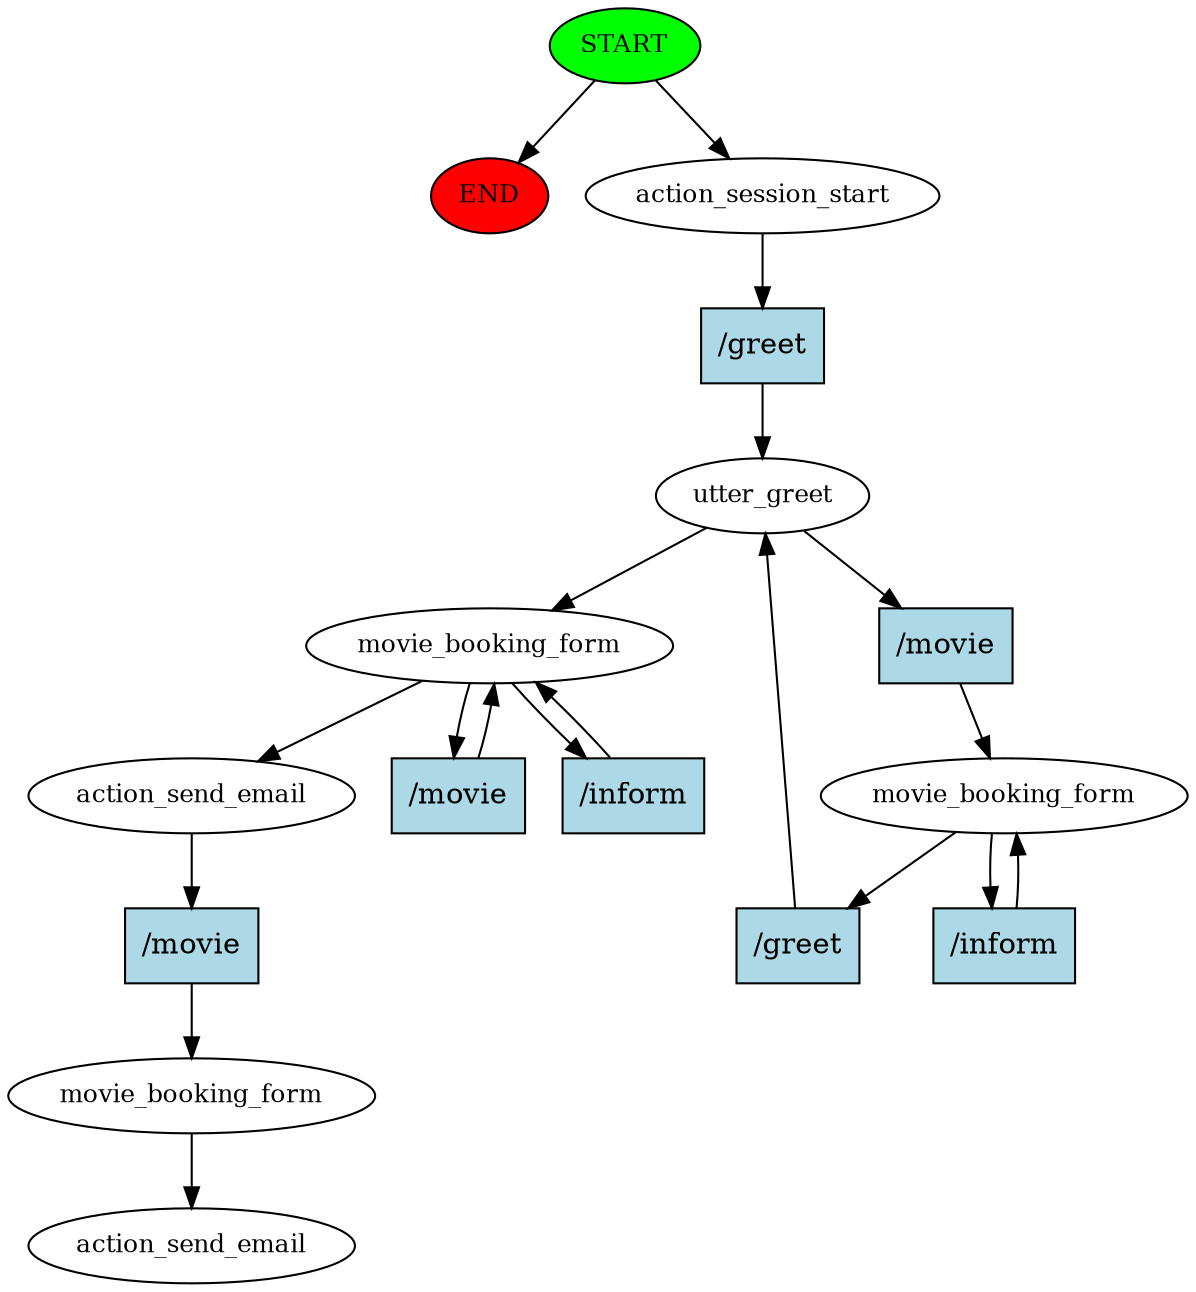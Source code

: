digraph  {
0 [class="start active", fillcolor=green, fontsize=12, label=START, style=filled];
"-1" [class=end, fillcolor=red, fontsize=12, label=END, style=filled];
1 [class=active, fontsize=12, label=action_session_start];
2 [class=active, fontsize=12, label=utter_greet];
3 [class=active, fontsize=12, label=movie_booking_form];
6 [class=active, fontsize=12, label=movie_booking_form];
15 [class=active, fontsize=12, label=action_send_email];
16 [class=active, fontsize=12, label=movie_booking_form];
17 [class="dashed active", fontsize=12, label=action_send_email];
18 [class="intent active", fillcolor=lightblue, label="/greet", shape=rect, style=filled];
19 [class="intent active", fillcolor=lightblue, label="/movie", shape=rect, style=filled];
20 [class="intent active", fillcolor=lightblue, label="/greet", shape=rect, style=filled];
21 [class="intent active", fillcolor=lightblue, label="/inform", shape=rect, style=filled];
22 [class="intent active", fillcolor=lightblue, label="/movie", shape=rect, style=filled];
23 [class="intent active", fillcolor=lightblue, label="/inform", shape=rect, style=filled];
24 [class="intent active", fillcolor=lightblue, label="/movie", shape=rect, style=filled];
0 -> "-1"  [class="", key=NONE, label=""];
0 -> 1  [class=active, key=NONE, label=""];
1 -> 18  [class=active, key=0];
2 -> 6  [class=active, key=NONE, label=""];
2 -> 19  [class=active, key=0];
3 -> 20  [class=active, key=0];
3 -> 21  [class=active, key=0];
6 -> 15  [class=active, key=NONE, label=""];
6 -> 22  [class=active, key=0];
6 -> 23  [class=active, key=0];
15 -> 24  [class=active, key=0];
16 -> 17  [class=active, key=NONE, label=""];
18 -> 2  [class=active, key=0];
19 -> 3  [class=active, key=0];
20 -> 2  [class=active, key=0];
21 -> 3  [class=active, key=0];
22 -> 6  [class=active, key=0];
23 -> 6  [class=active, key=0];
24 -> 16  [class=active, key=0];
}

